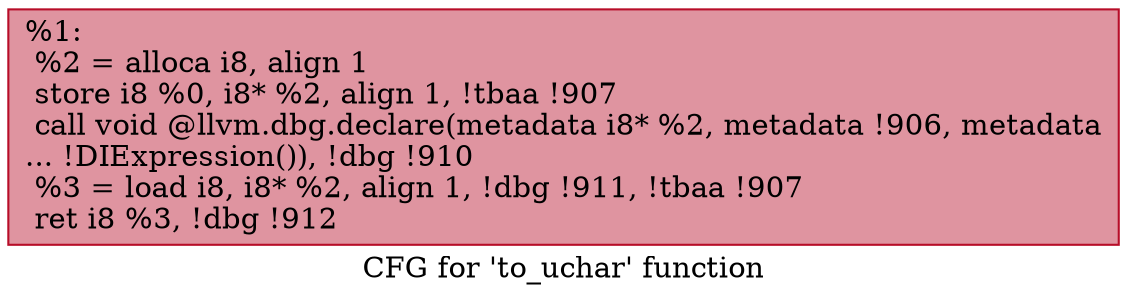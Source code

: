 digraph "CFG for 'to_uchar' function" {
	label="CFG for 'to_uchar' function";

	Node0x1510a30 [shape=record,color="#b70d28ff", style=filled, fillcolor="#b70d2870",label="{%1:\l  %2 = alloca i8, align 1\l  store i8 %0, i8* %2, align 1, !tbaa !907\l  call void @llvm.dbg.declare(metadata i8* %2, metadata !906, metadata\l... !DIExpression()), !dbg !910\l  %3 = load i8, i8* %2, align 1, !dbg !911, !tbaa !907\l  ret i8 %3, !dbg !912\l}"];
}
